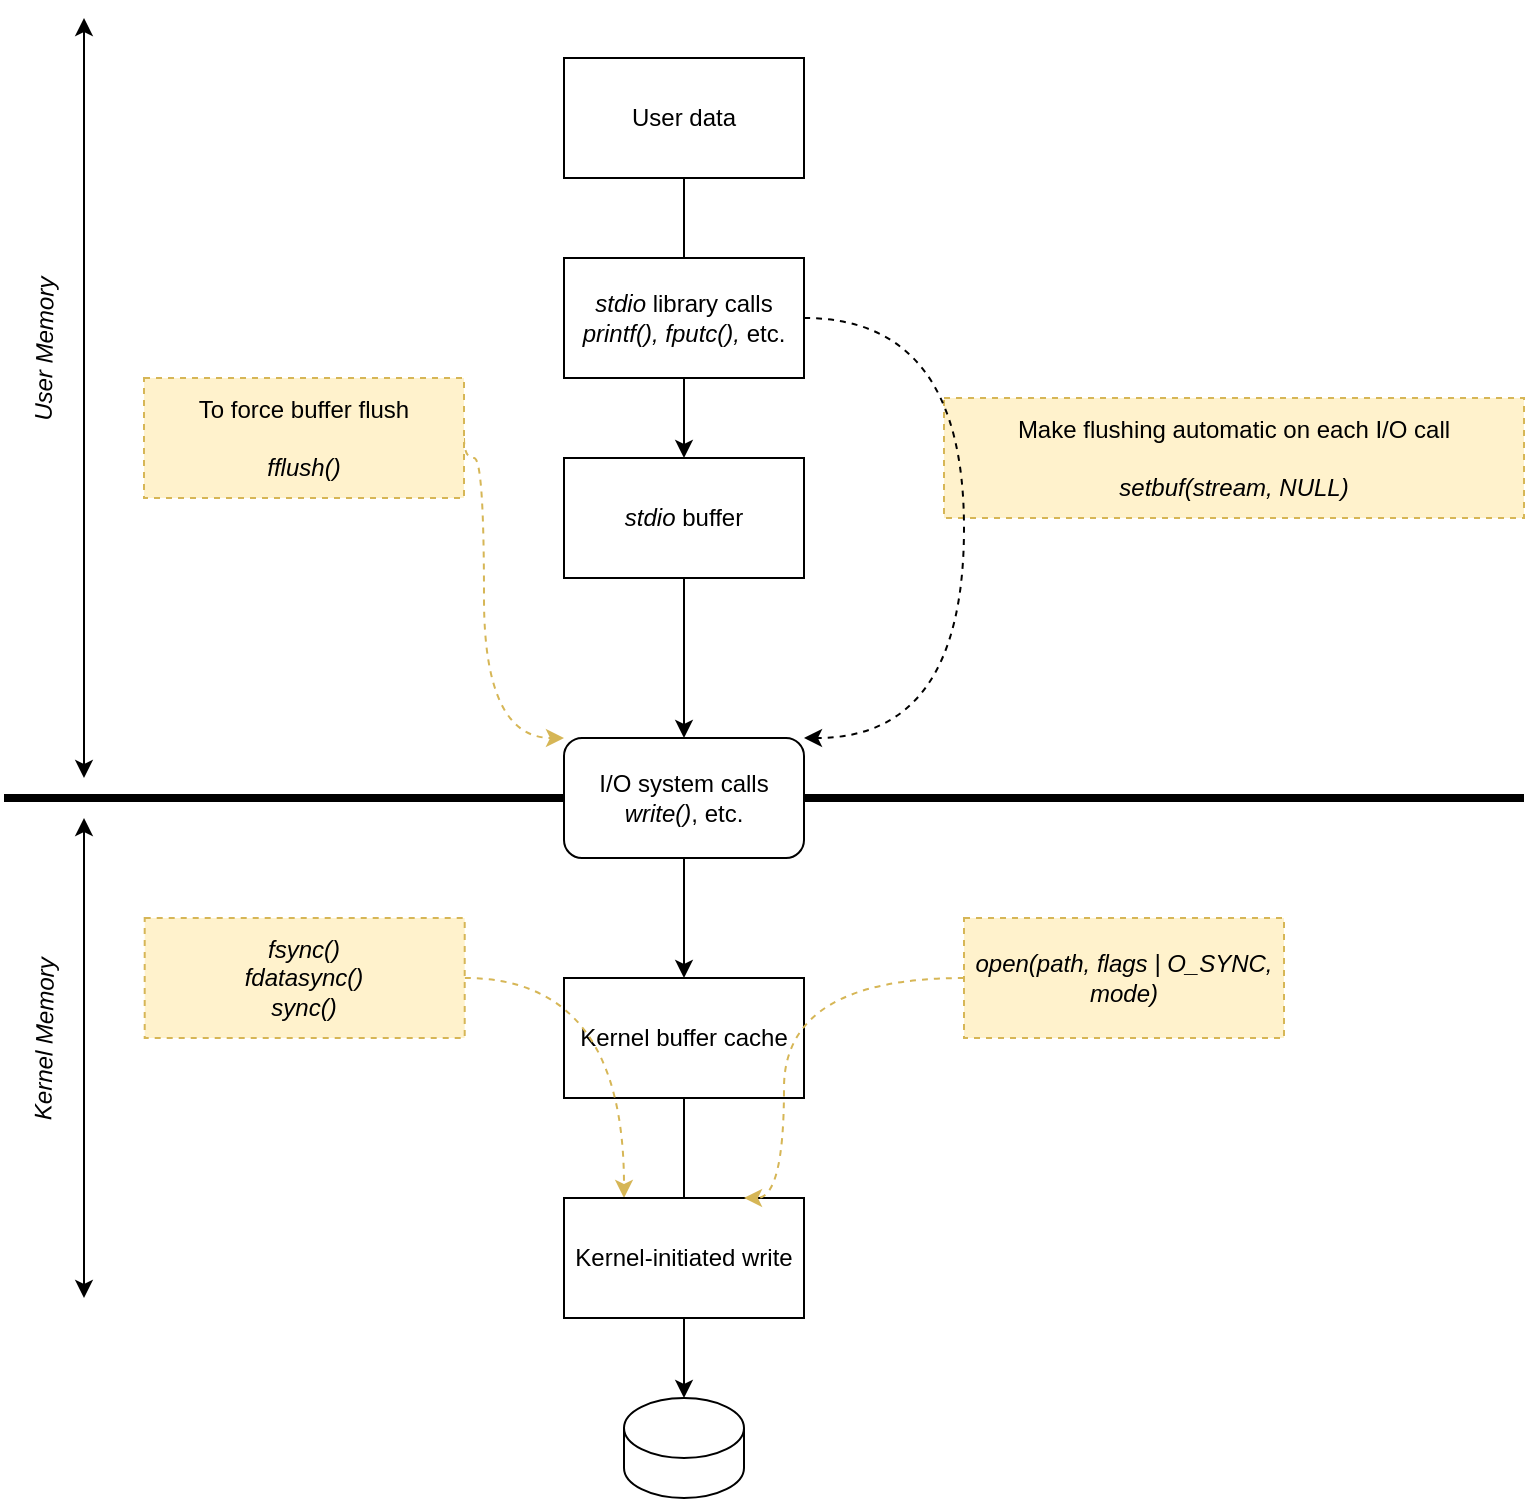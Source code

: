 <mxfile version="26.2.13">
  <diagram name="Page-1" id="abOVgPqE6UOLV8Zt-MQ-">
    <mxGraphModel dx="1358" dy="763" grid="1" gridSize="10" guides="1" tooltips="1" connect="1" arrows="1" fold="1" page="1" pageScale="1" pageWidth="850" pageHeight="1100" math="0" shadow="0">
      <root>
        <mxCell id="0" />
        <mxCell id="1" parent="0" />
        <mxCell id="i2tidNXk0LauM3Mvuwf3-16" value="Kernel buffer cache" style="rounded=0;whiteSpace=wrap;html=1;" vertex="1" parent="1">
          <mxGeometry x="320" y="520" width="120" height="60" as="geometry" />
        </mxCell>
        <mxCell id="i2tidNXk0LauM3Mvuwf3-11" value="Make flushing automatic on each I/O call&lt;br&gt;&lt;br&gt;&lt;i&gt;setbuf(stream, NULL)&lt;/i&gt;" style="text;html=1;align=center;verticalAlign=middle;whiteSpace=wrap;rounded=0;fillColor=#fff2cc;strokeColor=#d6b656;dashed=1;" vertex="1" parent="1">
          <mxGeometry x="510" y="230" width="290" height="60" as="geometry" />
        </mxCell>
        <mxCell id="i2tidNXk0LauM3Mvuwf3-8" value="" style="endArrow=none;html=1;rounded=0;strokeWidth=4;" edge="1" parent="1">
          <mxGeometry width="50" height="50" relative="1" as="geometry">
            <mxPoint x="40" y="430" as="sourcePoint" />
            <mxPoint x="800" y="430" as="targetPoint" />
          </mxGeometry>
        </mxCell>
        <mxCell id="i2tidNXk0LauM3Mvuwf3-20" style="edgeStyle=orthogonalEdgeStyle;rounded=0;orthogonalLoop=1;jettySize=auto;html=1;exitX=0.5;exitY=1;exitDx=0;exitDy=0;entryX=0.5;entryY=0;entryDx=0;entryDy=0;" edge="1" parent="1" source="i2tidNXk0LauM3Mvuwf3-1" target="i2tidNXk0LauM3Mvuwf3-4">
          <mxGeometry relative="1" as="geometry" />
        </mxCell>
        <mxCell id="i2tidNXk0LauM3Mvuwf3-1" value="User data" style="rounded=0;whiteSpace=wrap;html=1;" vertex="1" parent="1">
          <mxGeometry x="320" y="60" width="120" height="60" as="geometry" />
        </mxCell>
        <mxCell id="i2tidNXk0LauM3Mvuwf3-10" style="edgeStyle=orthogonalEdgeStyle;rounded=0;orthogonalLoop=1;jettySize=auto;html=1;exitX=1;exitY=0.5;exitDx=0;exitDy=0;entryX=1;entryY=0;entryDx=0;entryDy=0;curved=1;dashed=1;" edge="1" parent="1" source="i2tidNXk0LauM3Mvuwf3-2" target="i2tidNXk0LauM3Mvuwf3-6">
          <mxGeometry relative="1" as="geometry">
            <Array as="points">
              <mxPoint x="520" y="190" />
              <mxPoint x="520" y="400" />
            </Array>
          </mxGeometry>
        </mxCell>
        <mxCell id="i2tidNXk0LauM3Mvuwf3-2" value="&lt;i&gt;stdio &lt;/i&gt;library calls &lt;i&gt;printf(), fputc(), &lt;/i&gt;etc." style="rounded=0;whiteSpace=wrap;html=1;" vertex="1" parent="1">
          <mxGeometry x="320" y="160" width="120" height="60" as="geometry" />
        </mxCell>
        <mxCell id="i2tidNXk0LauM3Mvuwf3-7" style="edgeStyle=orthogonalEdgeStyle;rounded=0;orthogonalLoop=1;jettySize=auto;html=1;exitX=0.5;exitY=1;exitDx=0;exitDy=0;entryX=0.5;entryY=0;entryDx=0;entryDy=0;" edge="1" parent="1" source="i2tidNXk0LauM3Mvuwf3-4" target="i2tidNXk0LauM3Mvuwf3-6">
          <mxGeometry relative="1" as="geometry" />
        </mxCell>
        <mxCell id="i2tidNXk0LauM3Mvuwf3-4" value="&lt;i&gt;stdio &lt;/i&gt;buffer" style="rounded=0;whiteSpace=wrap;html=1;" vertex="1" parent="1">
          <mxGeometry x="320" y="260" width="120" height="60" as="geometry" />
        </mxCell>
        <mxCell id="i2tidNXk0LauM3Mvuwf3-18" style="edgeStyle=orthogonalEdgeStyle;rounded=0;orthogonalLoop=1;jettySize=auto;html=1;exitX=0.5;exitY=1;exitDx=0;exitDy=0;entryX=0.5;entryY=0;entryDx=0;entryDy=0;" edge="1" parent="1" source="i2tidNXk0LauM3Mvuwf3-6" target="i2tidNXk0LauM3Mvuwf3-16">
          <mxGeometry relative="1" as="geometry" />
        </mxCell>
        <mxCell id="i2tidNXk0LauM3Mvuwf3-6" value="I/O system calls &lt;i&gt;write()&lt;/i&gt;, etc." style="rounded=1;whiteSpace=wrap;html=1;" vertex="1" parent="1">
          <mxGeometry x="320" y="400" width="120" height="60" as="geometry" />
        </mxCell>
        <mxCell id="i2tidNXk0LauM3Mvuwf3-14" style="edgeStyle=orthogonalEdgeStyle;rounded=0;orthogonalLoop=1;jettySize=auto;html=1;exitX=1;exitY=0.5;exitDx=0;exitDy=0;entryX=0;entryY=0;entryDx=0;entryDy=0;curved=1;dashed=1;fillColor=#fff2cc;strokeColor=#d6b656;" edge="1" parent="1" source="i2tidNXk0LauM3Mvuwf3-12" target="i2tidNXk0LauM3Mvuwf3-6">
          <mxGeometry relative="1" as="geometry">
            <Array as="points">
              <mxPoint x="280" y="260" />
              <mxPoint x="280" y="400" />
            </Array>
          </mxGeometry>
        </mxCell>
        <mxCell id="i2tidNXk0LauM3Mvuwf3-12" value="To force buffer flush&lt;br&gt;&lt;br&gt;&lt;i&gt;fflush()&lt;/i&gt;" style="text;html=1;align=center;verticalAlign=middle;whiteSpace=wrap;rounded=0;fillColor=#fff2cc;strokeColor=#d6b656;dashed=1;" vertex="1" parent="1">
          <mxGeometry x="110" y="220" width="160" height="60" as="geometry" />
        </mxCell>
        <mxCell id="i2tidNXk0LauM3Mvuwf3-17" style="edgeStyle=orthogonalEdgeStyle;rounded=0;orthogonalLoop=1;jettySize=auto;html=1;exitX=1;exitY=0.5;exitDx=0;exitDy=0;entryX=0.25;entryY=0;entryDx=0;entryDy=0;curved=1;fillColor=#fff2cc;strokeColor=#d6b656;dashed=1;" edge="1" parent="1" source="i2tidNXk0LauM3Mvuwf3-15" target="i2tidNXk0LauM3Mvuwf3-19">
          <mxGeometry relative="1" as="geometry" />
        </mxCell>
        <mxCell id="i2tidNXk0LauM3Mvuwf3-15" value="&lt;i&gt;fsync()&lt;br&gt;fdatasync()&lt;br&gt;sync()&lt;/i&gt;" style="text;html=1;align=center;verticalAlign=middle;whiteSpace=wrap;rounded=0;fillColor=#fff2cc;strokeColor=#d6b656;dashed=1;" vertex="1" parent="1">
          <mxGeometry x="110.35" y="490" width="160" height="60" as="geometry" />
        </mxCell>
        <mxCell id="i2tidNXk0LauM3Mvuwf3-22" style="edgeStyle=orthogonalEdgeStyle;rounded=0;orthogonalLoop=1;jettySize=auto;html=1;exitX=0.5;exitY=1;exitDx=0;exitDy=0;" edge="1" parent="1" source="i2tidNXk0LauM3Mvuwf3-16" target="i2tidNXk0LauM3Mvuwf3-21">
          <mxGeometry relative="1" as="geometry" />
        </mxCell>
        <mxCell id="i2tidNXk0LauM3Mvuwf3-19" value="Kernel-initiated write" style="rounded=0;whiteSpace=wrap;html=1;" vertex="1" parent="1">
          <mxGeometry x="320" y="630" width="120" height="60" as="geometry" />
        </mxCell>
        <mxCell id="i2tidNXk0LauM3Mvuwf3-21" value="" style="shape=cylinder3;whiteSpace=wrap;html=1;boundedLbl=1;backgroundOutline=1;size=15;" vertex="1" parent="1">
          <mxGeometry x="350" y="730" width="60" height="50" as="geometry" />
        </mxCell>
        <mxCell id="i2tidNXk0LauM3Mvuwf3-24" style="edgeStyle=orthogonalEdgeStyle;rounded=0;orthogonalLoop=1;jettySize=auto;html=1;exitX=0;exitY=0.5;exitDx=0;exitDy=0;entryX=0.75;entryY=0;entryDx=0;entryDy=0;curved=1;dashed=1;fillColor=#fff2cc;strokeColor=#d6b656;" edge="1" parent="1" source="i2tidNXk0LauM3Mvuwf3-23" target="i2tidNXk0LauM3Mvuwf3-19">
          <mxGeometry relative="1" as="geometry">
            <Array as="points">
              <mxPoint x="430" y="520" />
              <mxPoint x="430" y="630" />
            </Array>
          </mxGeometry>
        </mxCell>
        <mxCell id="i2tidNXk0LauM3Mvuwf3-23" value="&lt;i&gt;open(path, flags | O_SYNC, mode)&lt;/i&gt;" style="text;html=1;align=center;verticalAlign=middle;whiteSpace=wrap;rounded=0;fillColor=#fff2cc;strokeColor=#d6b656;dashed=1;" vertex="1" parent="1">
          <mxGeometry x="520" y="490" width="160" height="60" as="geometry" />
        </mxCell>
        <mxCell id="i2tidNXk0LauM3Mvuwf3-25" value="" style="endArrow=classic;startArrow=classic;html=1;rounded=0;" edge="1" parent="1">
          <mxGeometry width="50" height="50" relative="1" as="geometry">
            <mxPoint x="80" y="420" as="sourcePoint" />
            <mxPoint x="80" y="40" as="targetPoint" />
          </mxGeometry>
        </mxCell>
        <mxCell id="i2tidNXk0LauM3Mvuwf3-26" value="&lt;i&gt;User Memory&lt;/i&gt;" style="text;html=1;align=center;verticalAlign=middle;whiteSpace=wrap;rounded=0;rotation=-89;" vertex="1" parent="1">
          <mxGeometry x="10.35" y="190" width="100" height="30" as="geometry" />
        </mxCell>
        <mxCell id="i2tidNXk0LauM3Mvuwf3-27" value="" style="endArrow=classic;startArrow=classic;html=1;rounded=0;" edge="1" parent="1">
          <mxGeometry width="50" height="50" relative="1" as="geometry">
            <mxPoint x="80" y="680" as="sourcePoint" />
            <mxPoint x="80" y="440" as="targetPoint" />
          </mxGeometry>
        </mxCell>
        <mxCell id="i2tidNXk0LauM3Mvuwf3-28" value="&lt;i&gt;Kernel Memory&lt;/i&gt;" style="text;html=1;align=center;verticalAlign=middle;whiteSpace=wrap;rounded=0;rotation=-89;" vertex="1" parent="1">
          <mxGeometry x="10.35" y="535" width="100" height="30" as="geometry" />
        </mxCell>
      </root>
    </mxGraphModel>
  </diagram>
</mxfile>
